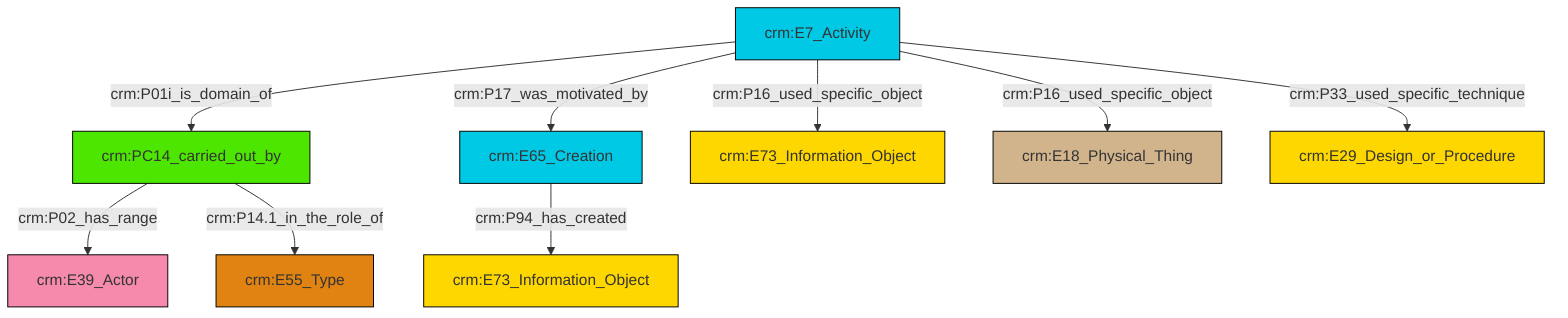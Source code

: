 graph TD
classDef Literal fill:#f2f2f2,stroke:#000000;
classDef CRM_Entity fill:#FFFFFF,stroke:#000000;
classDef Temporal_Entity fill:#00C9E6, stroke:#000000;
classDef Type fill:#E18312, stroke:#000000;
classDef Time-Span fill:#2C9C91, stroke:#000000;
classDef Appellation fill:#FFEB7F, stroke:#000000;
classDef Place fill:#008836, stroke:#000000;
classDef Persistent_Item fill:#B266B2, stroke:#000000;
classDef Conceptual_Object fill:#FFD700, stroke:#000000;
classDef Physical_Thing fill:#D2B48C, stroke:#000000;
classDef Actor fill:#f58aad, stroke:#000000;
classDef PC_Classes fill:#4ce600, stroke:#000000;
classDef Multi fill:#cccccc,stroke:#000000;

2["crm:E65_Creation"]:::Temporal_Entity -->|crm:P94_has_created| 4["crm:E73_Information_Object"]:::Conceptual_Object
5["crm:E7_Activity"]:::Temporal_Entity -->|crm:P01i_is_domain_of| 6["crm:PC14_carried_out_by"]:::PC_Classes
6["crm:PC14_carried_out_by"]:::PC_Classes -->|crm:P02_has_range| 0["crm:E39_Actor"]:::Actor
5["crm:E7_Activity"]:::Temporal_Entity -->|crm:P16_used_specific_object| 7["crm:E73_Information_Object"]:::Conceptual_Object
5["crm:E7_Activity"]:::Temporal_Entity -->|crm:P17_was_motivated_by| 2["crm:E65_Creation"]:::Temporal_Entity
5["crm:E7_Activity"]:::Temporal_Entity -->|crm:P16_used_specific_object| 11["crm:E18_Physical_Thing"]:::Physical_Thing
5["crm:E7_Activity"]:::Temporal_Entity -->|crm:P33_used_specific_technique| 16["crm:E29_Design_or_Procedure"]:::Conceptual_Object
6["crm:PC14_carried_out_by"]:::PC_Classes -->|crm:P14.1_in_the_role_of| 9["crm:E55_Type"]:::Type